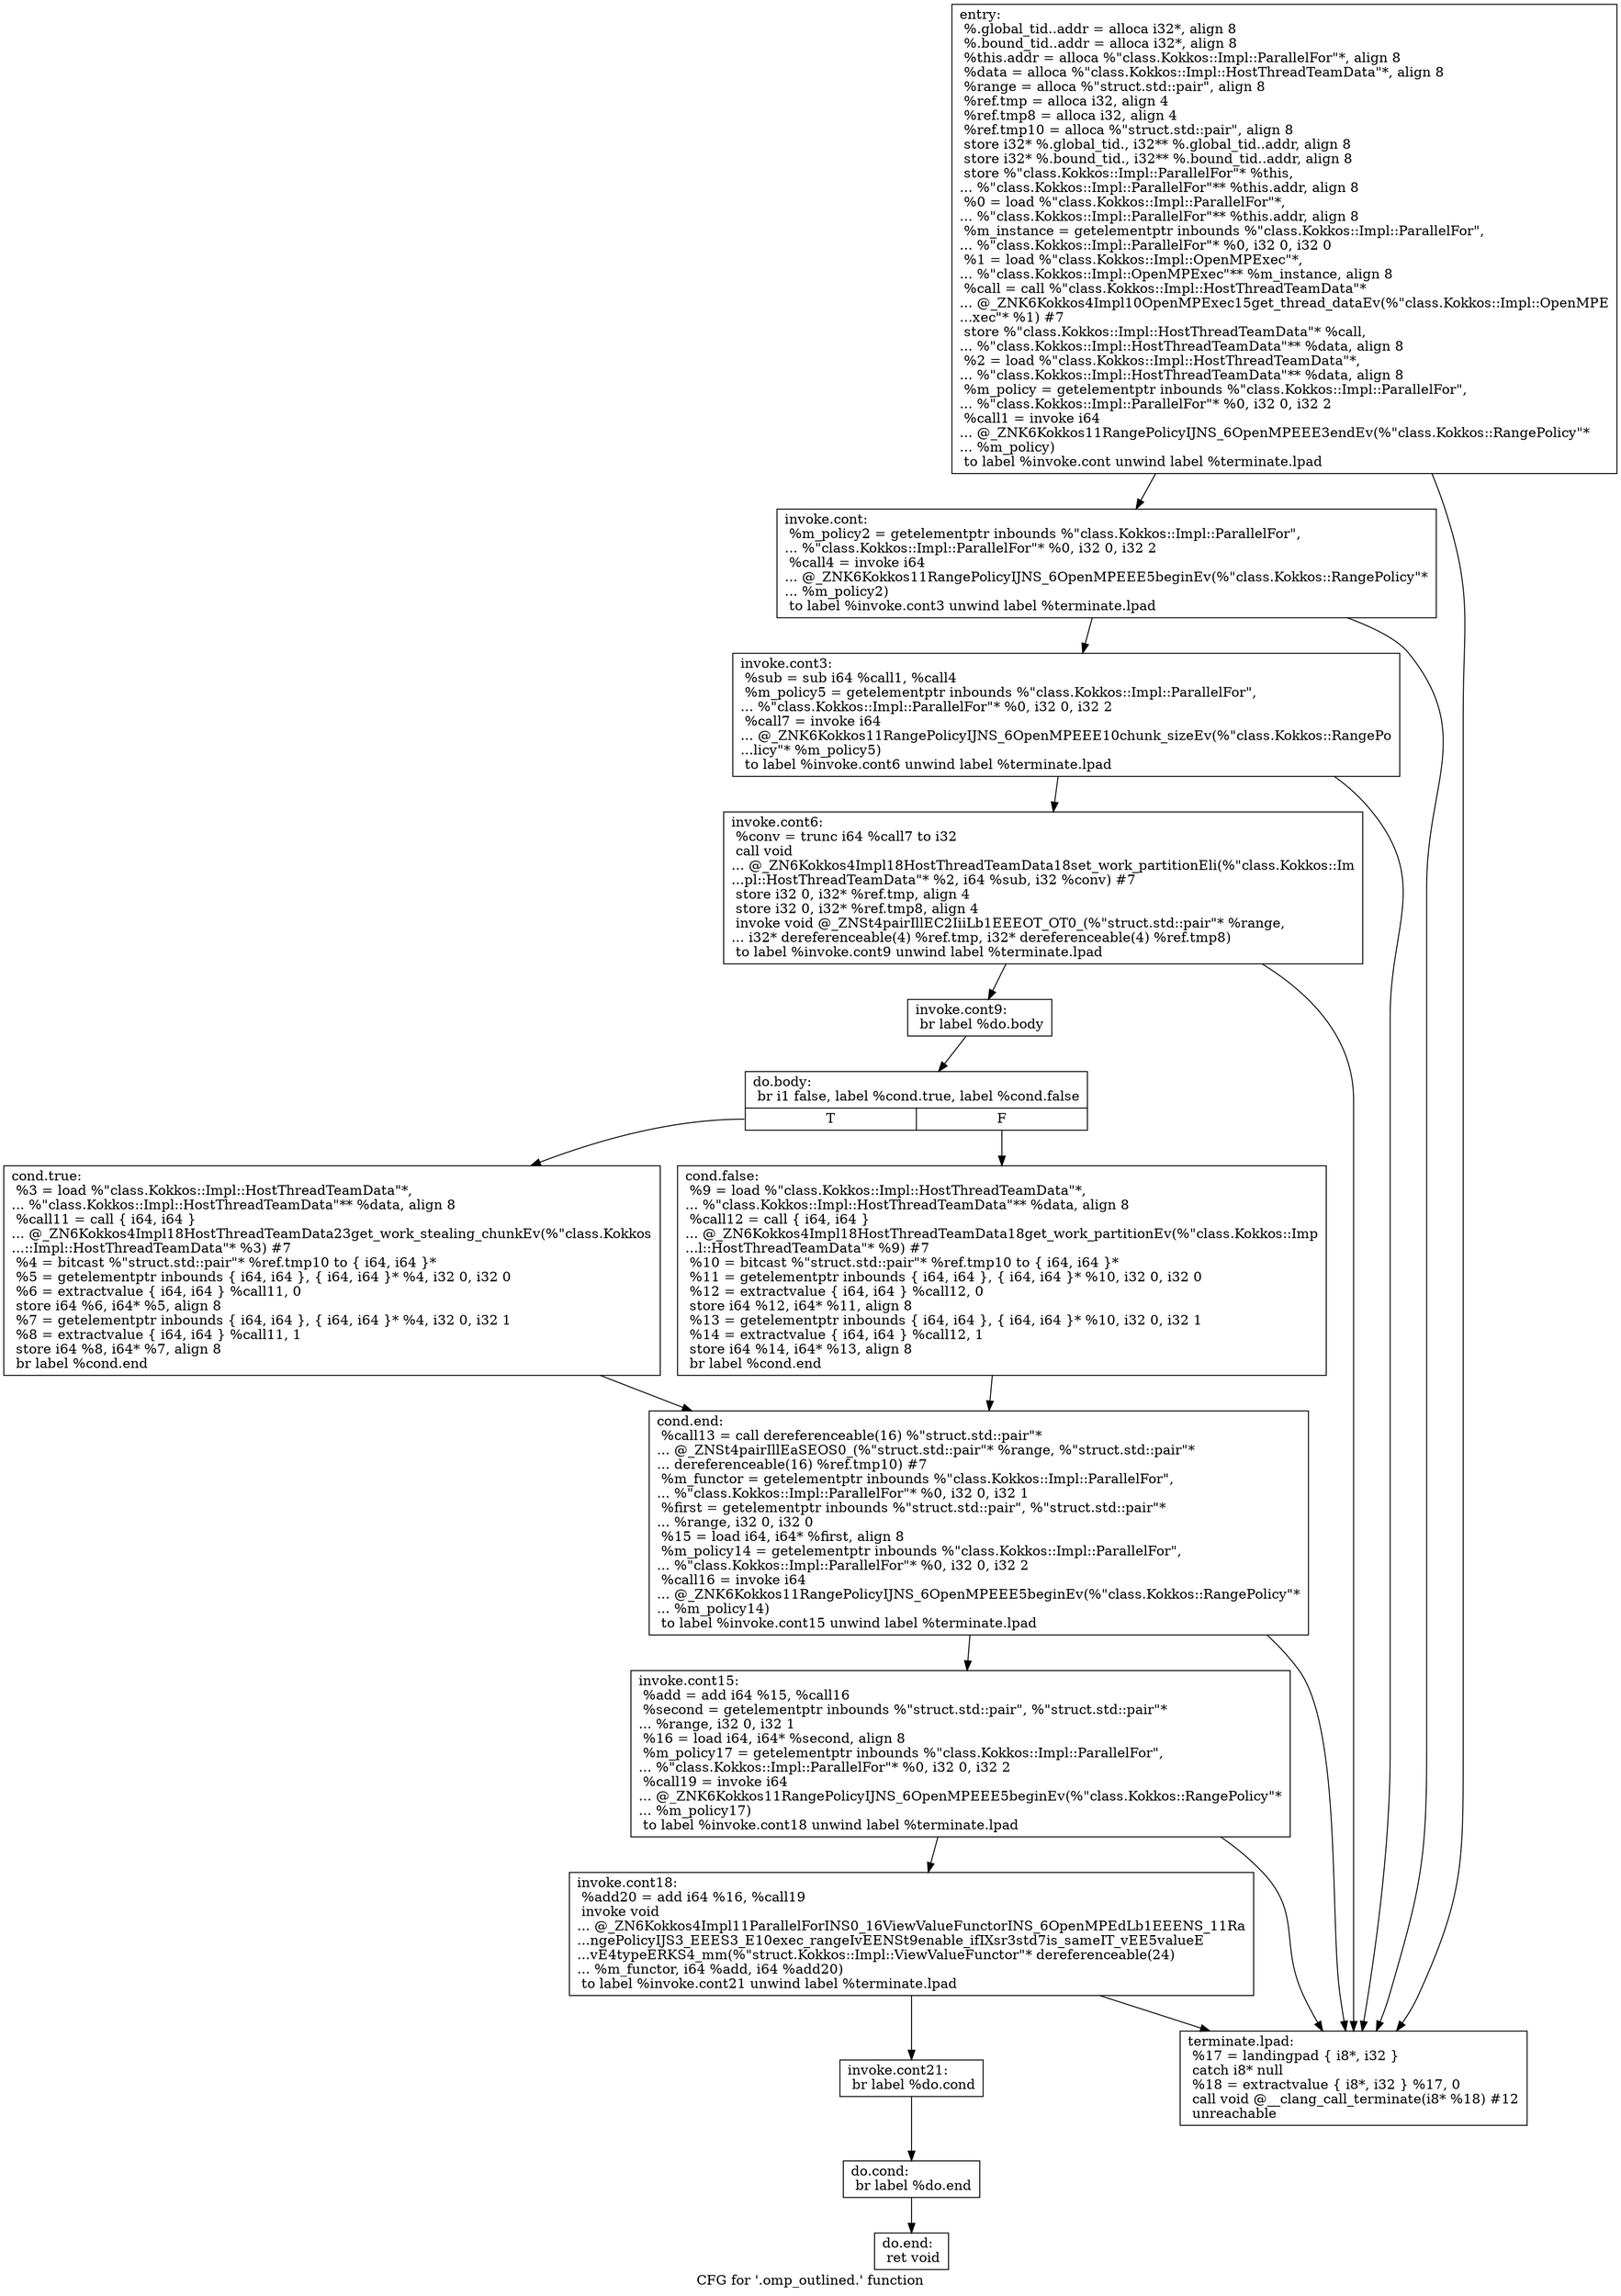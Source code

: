 digraph "CFG for '.omp_outlined.' function" {
	label="CFG for '.omp_outlined.' function";

	Node0x57db260 [shape=record,label="{entry:\l  %.global_tid..addr = alloca i32*, align 8\l  %.bound_tid..addr = alloca i32*, align 8\l  %this.addr = alloca %\"class.Kokkos::Impl::ParallelFor\"*, align 8\l  %data = alloca %\"class.Kokkos::Impl::HostThreadTeamData\"*, align 8\l  %range = alloca %\"struct.std::pair\", align 8\l  %ref.tmp = alloca i32, align 4\l  %ref.tmp8 = alloca i32, align 4\l  %ref.tmp10 = alloca %\"struct.std::pair\", align 8\l  store i32* %.global_tid., i32** %.global_tid..addr, align 8\l  store i32* %.bound_tid., i32** %.bound_tid..addr, align 8\l  store %\"class.Kokkos::Impl::ParallelFor\"* %this,\l... %\"class.Kokkos::Impl::ParallelFor\"** %this.addr, align 8\l  %0 = load %\"class.Kokkos::Impl::ParallelFor\"*,\l... %\"class.Kokkos::Impl::ParallelFor\"** %this.addr, align 8\l  %m_instance = getelementptr inbounds %\"class.Kokkos::Impl::ParallelFor\",\l... %\"class.Kokkos::Impl::ParallelFor\"* %0, i32 0, i32 0\l  %1 = load %\"class.Kokkos::Impl::OpenMPExec\"*,\l... %\"class.Kokkos::Impl::OpenMPExec\"** %m_instance, align 8\l  %call = call %\"class.Kokkos::Impl::HostThreadTeamData\"*\l... @_ZNK6Kokkos4Impl10OpenMPExec15get_thread_dataEv(%\"class.Kokkos::Impl::OpenMPE\l...xec\"* %1) #7\l  store %\"class.Kokkos::Impl::HostThreadTeamData\"* %call,\l... %\"class.Kokkos::Impl::HostThreadTeamData\"** %data, align 8\l  %2 = load %\"class.Kokkos::Impl::HostThreadTeamData\"*,\l... %\"class.Kokkos::Impl::HostThreadTeamData\"** %data, align 8\l  %m_policy = getelementptr inbounds %\"class.Kokkos::Impl::ParallelFor\",\l... %\"class.Kokkos::Impl::ParallelFor\"* %0, i32 0, i32 2\l  %call1 = invoke i64\l... @_ZNK6Kokkos11RangePolicyIJNS_6OpenMPEEE3endEv(%\"class.Kokkos::RangePolicy\"*\l... %m_policy)\l          to label %invoke.cont unwind label %terminate.lpad\l}"];
	Node0x57db260 -> Node0x57dbf00;
	Node0x57db260 -> Node0x57dbfe0;
	Node0x57dbf00 [shape=record,label="{invoke.cont:                                      \l  %m_policy2 = getelementptr inbounds %\"class.Kokkos::Impl::ParallelFor\",\l... %\"class.Kokkos::Impl::ParallelFor\"* %0, i32 0, i32 2\l  %call4 = invoke i64\l... @_ZNK6Kokkos11RangePolicyIJNS_6OpenMPEEE5beginEv(%\"class.Kokkos::RangePolicy\"*\l... %m_policy2)\l          to label %invoke.cont3 unwind label %terminate.lpad\l}"];
	Node0x57dbf00 -> Node0x57dc260;
	Node0x57dbf00 -> Node0x57dbfe0;
	Node0x57dc260 [shape=record,label="{invoke.cont3:                                     \l  %sub = sub i64 %call1, %call4\l  %m_policy5 = getelementptr inbounds %\"class.Kokkos::Impl::ParallelFor\",\l... %\"class.Kokkos::Impl::ParallelFor\"* %0, i32 0, i32 2\l  %call7 = invoke i64\l... @_ZNK6Kokkos11RangePolicyIJNS_6OpenMPEEE10chunk_sizeEv(%\"class.Kokkos::RangePo\l...licy\"* %m_policy5)\l          to label %invoke.cont6 unwind label %terminate.lpad\l}"];
	Node0x57dc260 -> Node0x57dc560;
	Node0x57dc260 -> Node0x57dbfe0;
	Node0x57dc560 [shape=record,label="{invoke.cont6:                                     \l  %conv = trunc i64 %call7 to i32\l  call void\l... @_ZN6Kokkos4Impl18HostThreadTeamData18set_work_partitionEli(%\"class.Kokkos::Im\l...pl::HostThreadTeamData\"* %2, i64 %sub, i32 %conv) #7\l  store i32 0, i32* %ref.tmp, align 4\l  store i32 0, i32* %ref.tmp8, align 4\l  invoke void @_ZNSt4pairIllEC2IiiLb1EEEOT_OT0_(%\"struct.std::pair\"* %range,\l... i32* dereferenceable(4) %ref.tmp, i32* dereferenceable(4) %ref.tmp8)\l          to label %invoke.cont9 unwind label %terminate.lpad\l}"];
	Node0x57dc560 -> Node0x57db990;
	Node0x57dc560 -> Node0x57dbfe0;
	Node0x57db990 [shape=record,label="{invoke.cont9:                                     \l  br label %do.body\l}"];
	Node0x57db990 -> Node0x57a8020;
	Node0x57a8020 [shape=record,label="{do.body:                                          \l  br i1 false, label %cond.true, label %cond.false\l|{<s0>T|<s1>F}}"];
	Node0x57a8020:s0 -> Node0x57a80f0;
	Node0x57a8020:s1 -> Node0x57a8140;
	Node0x57a80f0 [shape=record,label="{cond.true:                                        \l  %3 = load %\"class.Kokkos::Impl::HostThreadTeamData\"*,\l... %\"class.Kokkos::Impl::HostThreadTeamData\"** %data, align 8\l  %call11 = call \{ i64, i64 \}\l... @_ZN6Kokkos4Impl18HostThreadTeamData23get_work_stealing_chunkEv(%\"class.Kokkos\l...::Impl::HostThreadTeamData\"* %3) #7\l  %4 = bitcast %\"struct.std::pair\"* %ref.tmp10 to \{ i64, i64 \}*\l  %5 = getelementptr inbounds \{ i64, i64 \}, \{ i64, i64 \}* %4, i32 0, i32 0\l  %6 = extractvalue \{ i64, i64 \} %call11, 0\l  store i64 %6, i64* %5, align 8\l  %7 = getelementptr inbounds \{ i64, i64 \}, \{ i64, i64 \}* %4, i32 0, i32 1\l  %8 = extractvalue \{ i64, i64 \} %call11, 1\l  store i64 %8, i64* %7, align 8\l  br label %cond.end\l}"];
	Node0x57a80f0 -> Node0x57dd890;
	Node0x57a8140 [shape=record,label="{cond.false:                                       \l  %9 = load %\"class.Kokkos::Impl::HostThreadTeamData\"*,\l... %\"class.Kokkos::Impl::HostThreadTeamData\"** %data, align 8\l  %call12 = call \{ i64, i64 \}\l... @_ZN6Kokkos4Impl18HostThreadTeamData18get_work_partitionEv(%\"class.Kokkos::Imp\l...l::HostThreadTeamData\"* %9) #7\l  %10 = bitcast %\"struct.std::pair\"* %ref.tmp10 to \{ i64, i64 \}*\l  %11 = getelementptr inbounds \{ i64, i64 \}, \{ i64, i64 \}* %10, i32 0, i32 0\l  %12 = extractvalue \{ i64, i64 \} %call12, 0\l  store i64 %12, i64* %11, align 8\l  %13 = getelementptr inbounds \{ i64, i64 \}, \{ i64, i64 \}* %10, i32 0, i32 1\l  %14 = extractvalue \{ i64, i64 \} %call12, 1\l  store i64 %14, i64* %13, align 8\l  br label %cond.end\l}"];
	Node0x57a8140 -> Node0x57dd890;
	Node0x57dd890 [shape=record,label="{cond.end:                                         \l  %call13 = call dereferenceable(16) %\"struct.std::pair\"*\l... @_ZNSt4pairIllEaSEOS0_(%\"struct.std::pair\"* %range, %\"struct.std::pair\"*\l... dereferenceable(16) %ref.tmp10) #7\l  %m_functor = getelementptr inbounds %\"class.Kokkos::Impl::ParallelFor\",\l... %\"class.Kokkos::Impl::ParallelFor\"* %0, i32 0, i32 1\l  %first = getelementptr inbounds %\"struct.std::pair\", %\"struct.std::pair\"*\l... %range, i32 0, i32 0\l  %15 = load i64, i64* %first, align 8\l  %m_policy14 = getelementptr inbounds %\"class.Kokkos::Impl::ParallelFor\",\l... %\"class.Kokkos::Impl::ParallelFor\"* %0, i32 0, i32 2\l  %call16 = invoke i64\l... @_ZNK6Kokkos11RangePolicyIJNS_6OpenMPEEE5beginEv(%\"class.Kokkos::RangePolicy\"*\l... %m_policy14)\l          to label %invoke.cont15 unwind label %terminate.lpad\l}"];
	Node0x57dd890 -> Node0x57ded80;
	Node0x57dd890 -> Node0x57dbfe0;
	Node0x57ded80 [shape=record,label="{invoke.cont15:                                    \l  %add = add i64 %15, %call16\l  %second = getelementptr inbounds %\"struct.std::pair\", %\"struct.std::pair\"*\l... %range, i32 0, i32 1\l  %16 = load i64, i64* %second, align 8\l  %m_policy17 = getelementptr inbounds %\"class.Kokkos::Impl::ParallelFor\",\l... %\"class.Kokkos::Impl::ParallelFor\"* %0, i32 0, i32 2\l  %call19 = invoke i64\l... @_ZNK6Kokkos11RangePolicyIJNS_6OpenMPEEE5beginEv(%\"class.Kokkos::RangePolicy\"*\l... %m_policy17)\l          to label %invoke.cont18 unwind label %terminate.lpad\l}"];
	Node0x57ded80 -> Node0x57ddf10;
	Node0x57ded80 -> Node0x57dbfe0;
	Node0x57ddf10 [shape=record,label="{invoke.cont18:                                    \l  %add20 = add i64 %16, %call19\l  invoke void\l... @_ZN6Kokkos4Impl11ParallelForINS0_16ViewValueFunctorINS_6OpenMPEdLb1EEENS_11Ra\l...ngePolicyIJS3_EEES3_E10exec_rangeIvEENSt9enable_ifIXsr3std7is_sameIT_vEE5valueE\l...vE4typeERKS4_mm(%\"struct.Kokkos::Impl::ViewValueFunctor\"* dereferenceable(24)\l... %m_functor, i64 %add, i64 %add20)\l          to label %invoke.cont21 unwind label %terminate.lpad\l}"];
	Node0x57ddf10 -> Node0x57df580;
	Node0x57ddf10 -> Node0x57dbfe0;
	Node0x57df580 [shape=record,label="{invoke.cont21:                                    \l  br label %do.cond\l}"];
	Node0x57df580 -> Node0x57df4c0;
	Node0x57df4c0 [shape=record,label="{do.cond:                                          \l  br label %do.end\l}"];
	Node0x57df4c0 -> Node0x57df7a0;
	Node0x57df7a0 [shape=record,label="{do.end:                                           \l  ret void\l}"];
	Node0x57dbfe0 [shape=record,label="{terminate.lpad:                                   \l  %17 = landingpad \{ i8*, i32 \}\l          catch i8* null\l  %18 = extractvalue \{ i8*, i32 \} %17, 0\l  call void @__clang_call_terminate(i8* %18) #12\l  unreachable\l}"];
}
